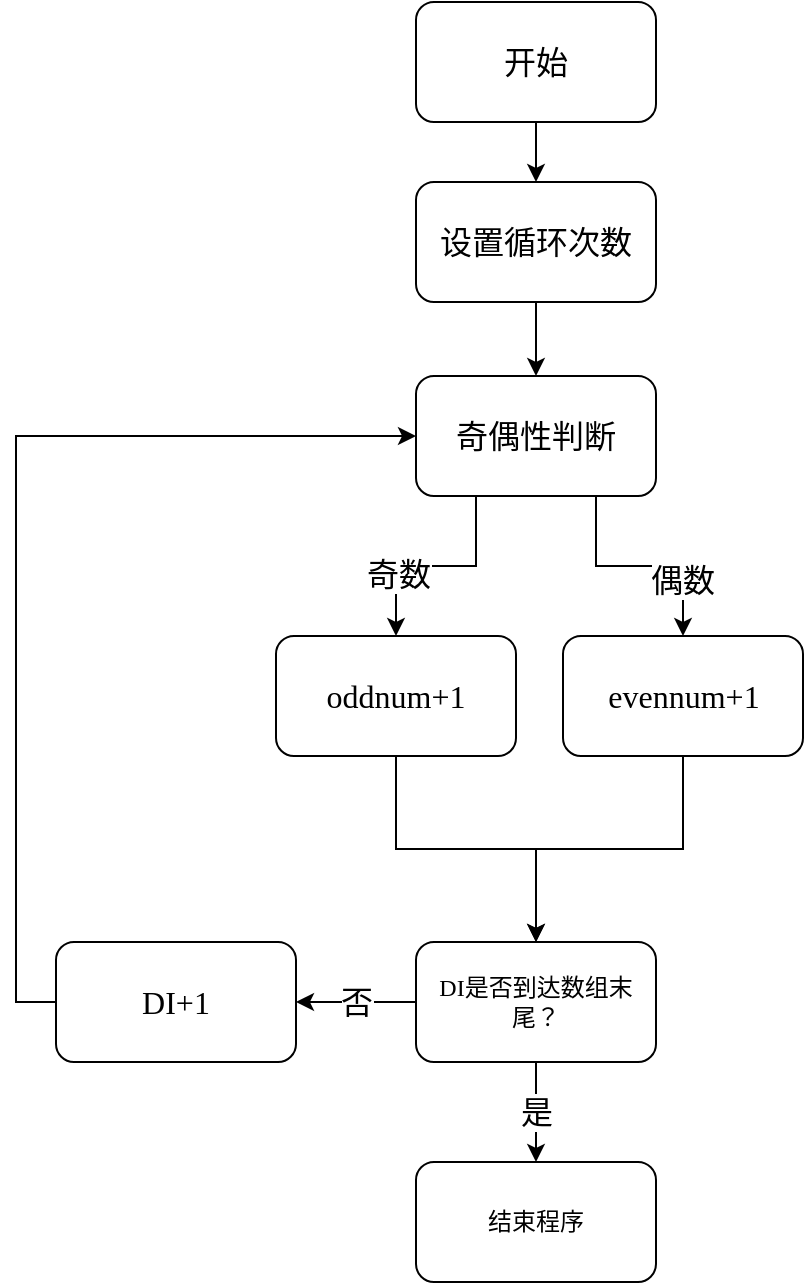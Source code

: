 <mxfile pages="1">
    <diagram id="-CbPzPiSf9zcJNy21FNy" name="Page-1">
        <mxGraphModel dx="820" dy="413" grid="1" gridSize="10" guides="1" tooltips="1" connect="1" arrows="1" fold="1" page="1" pageScale="1" pageWidth="1169" pageHeight="827" background="none" math="0" shadow="0">
            <root>
                <mxCell id="0"/>
                <mxCell id="1" parent="0"/>
                <mxCell id="22" style="edgeStyle=orthogonalEdgeStyle;rounded=0;orthogonalLoop=1;jettySize=auto;html=1;exitX=0.5;exitY=1;exitDx=0;exitDy=0;entryX=0.5;entryY=0;entryDx=0;entryDy=0;fontFamily=Times New Roman;fontSize=16;" parent="1" source="5" target="21" edge="1">
                    <mxGeometry relative="1" as="geometry"/>
                </mxCell>
                <mxCell id="5" value="&lt;font style=&quot;font-size: 16px;&quot;&gt;开始&lt;/font&gt;" style="rounded=1;whiteSpace=wrap;html=1;fontFamily=Times New Roman;fontSize=16;" parent="1" vertex="1">
                    <mxGeometry x="390" y="70" width="120" height="60" as="geometry"/>
                </mxCell>
                <mxCell id="12" style="edgeStyle=orthogonalEdgeStyle;rounded=0;orthogonalLoop=1;jettySize=auto;html=1;exitX=0.75;exitY=1;exitDx=0;exitDy=0;fontFamily=Times New Roman;entryX=0.5;entryY=0;entryDx=0;entryDy=0;fontSize=16;" parent="1" source="6" target="20" edge="1">
                    <mxGeometry relative="1" as="geometry">
                        <mxPoint x="540" y="367" as="targetPoint"/>
                    </mxGeometry>
                </mxCell>
                <mxCell id="16" value="&lt;font style=&quot;font-size: 16px;&quot;&gt;偶数&lt;/font&gt;" style="text;html=1;resizable=0;points=[];align=center;verticalAlign=middle;labelBackgroundColor=#ffffff;fontFamily=Times New Roman;fontSize=16;" parent="12" vertex="1" connectable="0">
                    <mxGeometry x="0.509" y="-1" relative="1" as="geometry">
                        <mxPoint as="offset"/>
                    </mxGeometry>
                </mxCell>
                <mxCell id="14" style="edgeStyle=orthogonalEdgeStyle;rounded=0;orthogonalLoop=1;jettySize=auto;html=1;exitX=0.25;exitY=1;exitDx=0;exitDy=0;fontFamily=Times New Roman;entryX=0.5;entryY=0;entryDx=0;entryDy=0;fontSize=16;" parent="1" source="6" target="19" edge="1">
                    <mxGeometry relative="1" as="geometry">
                        <mxPoint x="370" y="367" as="targetPoint"/>
                    </mxGeometry>
                </mxCell>
                <mxCell id="15" value="&lt;font style=&quot;font-size: 16px;&quot;&gt;奇数&lt;/font&gt;" style="text;html=1;resizable=0;points=[];align=center;verticalAlign=middle;labelBackgroundColor=#ffffff;fontFamily=Times New Roman;fontSize=16;" parent="14" vertex="1" connectable="0">
                    <mxGeometry x="0.429" y="1" relative="1" as="geometry">
                        <mxPoint as="offset"/>
                    </mxGeometry>
                </mxCell>
                <mxCell id="6" value="&lt;font style=&quot;font-size: 16px;&quot;&gt;奇偶性判断&lt;/font&gt;" style="rounded=1;whiteSpace=wrap;html=1;fontFamily=Times New Roman;horizontal=1;fontSize=16;" parent="1" vertex="1">
                    <mxGeometry x="390" y="257" width="120" height="60" as="geometry"/>
                </mxCell>
                <mxCell id="25" style="edgeStyle=orthogonalEdgeStyle;rounded=0;orthogonalLoop=1;jettySize=auto;html=1;exitX=0.5;exitY=1;exitDx=0;exitDy=0;fontSize=16;entryX=0.5;entryY=0;entryDx=0;entryDy=0;" parent="1" source="19" target="36" edge="1">
                    <mxGeometry relative="1" as="geometry">
                        <mxPoint x="400" y="500" as="targetPoint"/>
                    </mxGeometry>
                </mxCell>
                <mxCell id="19" value="&lt;font style=&quot;font-size: 16px;&quot;&gt;oddnum+1&lt;/font&gt;" style="rounded=1;whiteSpace=wrap;html=1;fontFamily=Times New Roman;fontSize=16;" parent="1" vertex="1">
                    <mxGeometry x="320" y="387" width="120" height="60" as="geometry"/>
                </mxCell>
                <mxCell id="35" style="edgeStyle=orthogonalEdgeStyle;rounded=0;orthogonalLoop=1;jettySize=auto;html=1;fontSize=16;entryX=0.5;entryY=0;entryDx=0;entryDy=0;" parent="1" source="20" target="36" edge="1">
                    <mxGeometry relative="1" as="geometry">
                        <mxPoint x="500" y="500" as="targetPoint"/>
                    </mxGeometry>
                </mxCell>
                <mxCell id="20" value="&lt;font style=&quot;font-size: 16px;&quot;&gt;evennum+1&lt;/font&gt;" style="rounded=1;whiteSpace=wrap;html=1;fontFamily=Times New Roman;fontSize=16;" parent="1" vertex="1">
                    <mxGeometry x="463.5" y="387" width="120" height="60" as="geometry"/>
                </mxCell>
                <mxCell id="24" style="edgeStyle=orthogonalEdgeStyle;rounded=0;orthogonalLoop=1;jettySize=auto;html=1;exitX=0.5;exitY=1;exitDx=0;exitDy=0;fontFamily=Times New Roman;entryX=0.5;entryY=0;entryDx=0;entryDy=0;fontSize=16;" parent="1" source="21" target="6" edge="1">
                    <mxGeometry relative="1" as="geometry">
                        <mxPoint x="330" y="157" as="targetPoint"/>
                    </mxGeometry>
                </mxCell>
                <mxCell id="21" value="&lt;font style=&quot;font-size: 16px;&quot;&gt;设置循环次数&lt;/font&gt;" style="rounded=1;whiteSpace=wrap;html=1;fontFamily=Times New Roman;fontSize=16;" parent="1" vertex="1">
                    <mxGeometry x="390" y="160" width="120" height="60" as="geometry"/>
                </mxCell>
                <mxCell id="42" style="edgeStyle=orthogonalEdgeStyle;rounded=0;orthogonalLoop=1;jettySize=auto;html=1;exitX=0;exitY=0.5;exitDx=0;exitDy=0;entryX=0;entryY=0.5;entryDx=0;entryDy=0;fontSize=16;" parent="1" source="30" target="6" edge="1">
                    <mxGeometry relative="1" as="geometry"/>
                </mxCell>
                <mxCell id="30" value="DI+1" style="rounded=1;whiteSpace=wrap;html=1;fontFamily=Times New Roman;fontSize=16;" parent="1" vertex="1">
                    <mxGeometry x="210" y="540" width="120" height="60" as="geometry"/>
                </mxCell>
                <mxCell id="38" value="是" style="edgeStyle=orthogonalEdgeStyle;rounded=0;orthogonalLoop=1;jettySize=auto;html=1;fontSize=16;" parent="1" source="36" target="39" edge="1">
                    <mxGeometry relative="1" as="geometry">
                        <mxPoint x="450" y="630" as="targetPoint"/>
                    </mxGeometry>
                </mxCell>
                <mxCell id="40" value="否" style="edgeStyle=orthogonalEdgeStyle;rounded=0;orthogonalLoop=1;jettySize=auto;html=1;exitX=0;exitY=0.5;exitDx=0;exitDy=0;entryX=1;entryY=0.5;entryDx=0;entryDy=0;fontSize=16;" parent="1" source="36" target="30" edge="1">
                    <mxGeometry relative="1" as="geometry"/>
                </mxCell>
                <mxCell id="36" value="DI是否到达数组末尾？" style="rounded=1;whiteSpace=wrap;html=1;fontFamily=Times New Roman;" parent="1" vertex="1">
                    <mxGeometry x="390" y="540" width="120" height="60" as="geometry"/>
                </mxCell>
                <mxCell id="39" value="结束程序" style="rounded=1;whiteSpace=wrap;html=1;fontFamily=Times New Roman;" parent="1" vertex="1">
                    <mxGeometry x="390" y="650" width="120" height="60" as="geometry"/>
                </mxCell>
            </root>
        </mxGraphModel>
    </diagram>
</mxfile>